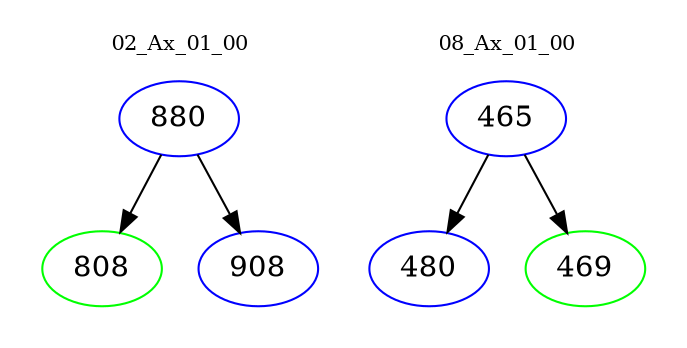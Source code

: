 digraph{
subgraph cluster_0 {
color = white
label = "02_Ax_01_00";
fontsize=10;
T0_880 [label="880", color="blue"]
T0_880 -> T0_808 [color="black"]
T0_808 [label="808", color="green"]
T0_880 -> T0_908 [color="black"]
T0_908 [label="908", color="blue"]
}
subgraph cluster_1 {
color = white
label = "08_Ax_01_00";
fontsize=10;
T1_465 [label="465", color="blue"]
T1_465 -> T1_480 [color="black"]
T1_480 [label="480", color="blue"]
T1_465 -> T1_469 [color="black"]
T1_469 [label="469", color="green"]
}
}

